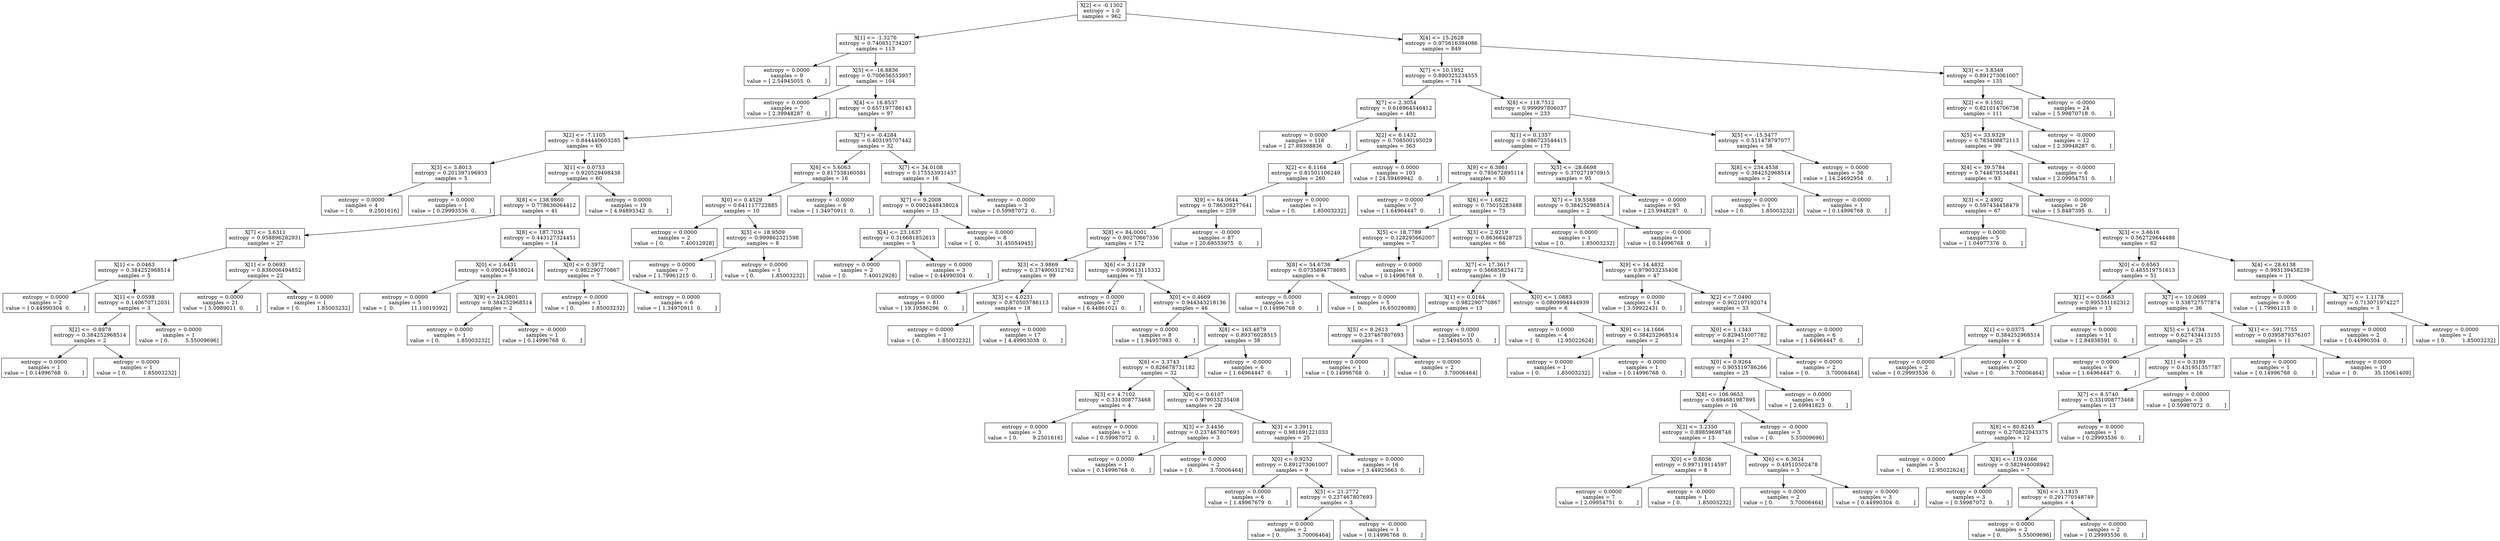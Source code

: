 digraph Tree {
0 [label="X[2] <= -0.1302\nentropy = 1.0\nsamples = 962", shape="box"] ;
1 [label="X[1] <= -1.3276\nentropy = 0.740851734207\nsamples = 113", shape="box"] ;
0 -> 1 ;
2 [label="entropy = 0.0000\nsamples = 9\nvalue = [ 2.54945055  0.        ]", shape="box"] ;
1 -> 2 ;
3 [label="X[5] <= -16.8836\nentropy = 0.700656553957\nsamples = 104", shape="box"] ;
1 -> 3 ;
4 [label="entropy = 0.0000\nsamples = 7\nvalue = [ 2.39948287  0.        ]", shape="box"] ;
3 -> 4 ;
5 [label="X[4] <= 16.8537\nentropy = 0.657197786143\nsamples = 97", shape="box"] ;
3 -> 5 ;
6 [label="X[2] <= -7.1105\nentropy = 0.844440603285\nsamples = 65", shape="box"] ;
5 -> 6 ;
7 [label="X[3] <= 3.8013\nentropy = 0.201397196933\nsamples = 5", shape="box"] ;
6 -> 7 ;
8 [label="entropy = 0.0000\nsamples = 4\nvalue = [ 0.         9.2501616]", shape="box"] ;
7 -> 8 ;
9 [label="entropy = 0.0000\nsamples = 1\nvalue = [ 0.29993536  0.        ]", shape="box"] ;
7 -> 9 ;
10 [label="X[1] <= 0.0753\nentropy = 0.920529498438\nsamples = 60", shape="box"] ;
6 -> 10 ;
11 [label="X[8] <= 138.9860\nentropy = 0.778636064412\nsamples = 41", shape="box"] ;
10 -> 11 ;
12 [label="X[7] <= 3.6311\nentropy = 0.958896282931\nsamples = 27", shape="box"] ;
11 -> 12 ;
13 [label="X[1] <= 0.0463\nentropy = 0.384252968514\nsamples = 5", shape="box"] ;
12 -> 13 ;
14 [label="entropy = 0.0000\nsamples = 2\nvalue = [ 0.44990304  0.        ]", shape="box"] ;
13 -> 14 ;
15 [label="X[1] <= 0.0598\nentropy = 0.140670712031\nsamples = 3", shape="box"] ;
13 -> 15 ;
16 [label="X[2] <= -0.8978\nentropy = 0.384252968514\nsamples = 2", shape="box"] ;
15 -> 16 ;
17 [label="entropy = 0.0000\nsamples = 1\nvalue = [ 0.14996768  0.        ]", shape="box"] ;
16 -> 17 ;
18 [label="entropy = 0.0000\nsamples = 1\nvalue = [ 0.          1.85003232]", shape="box"] ;
16 -> 18 ;
19 [label="entropy = 0.0000\nsamples = 1\nvalue = [ 0.          5.55009696]", shape="box"] ;
15 -> 19 ;
20 [label="X[1] <= 0.0693\nentropy = 0.836006494852\nsamples = 22", shape="box"] ;
12 -> 20 ;
21 [label="entropy = 0.0000\nsamples = 21\nvalue = [ 5.0989011  0.       ]", shape="box"] ;
20 -> 21 ;
22 [label="entropy = 0.0000\nsamples = 1\nvalue = [ 0.          1.85003232]", shape="box"] ;
20 -> 22 ;
23 [label="X[8] <= 187.7034\nentropy = 0.443127324451\nsamples = 14", shape="box"] ;
11 -> 23 ;
24 [label="X[0] <= 1.6431\nentropy = 0.0902448438024\nsamples = 7", shape="box"] ;
23 -> 24 ;
25 [label="entropy = 0.0000\nsamples = 5\nvalue = [  0.          11.10019392]", shape="box"] ;
24 -> 25 ;
26 [label="X[9] <= 24.0801\nentropy = 0.384252968514\nsamples = 2", shape="box"] ;
24 -> 26 ;
27 [label="entropy = 0.0000\nsamples = 1\nvalue = [ 0.          1.85003232]", shape="box"] ;
26 -> 27 ;
28 [label="entropy = -0.0000\nsamples = 1\nvalue = [ 0.14996768  0.        ]", shape="box"] ;
26 -> 28 ;
29 [label="X[0] <= 0.3972\nentropy = 0.982290770867\nsamples = 7", shape="box"] ;
23 -> 29 ;
30 [label="entropy = 0.0000\nsamples = 1\nvalue = [ 0.          1.85003232]", shape="box"] ;
29 -> 30 ;
31 [label="entropy = 0.0000\nsamples = 6\nvalue = [ 1.34970911  0.        ]", shape="box"] ;
29 -> 31 ;
32 [label="entropy = 0.0000\nsamples = 19\nvalue = [ 4.94893342  0.        ]", shape="box"] ;
10 -> 32 ;
33 [label="X[7] <= -0.4284\nentropy = 0.403195707442\nsamples = 32", shape="box"] ;
5 -> 33 ;
34 [label="X[6] <= 5.6063\nentropy = 0.817538160581\nsamples = 16", shape="box"] ;
33 -> 34 ;
35 [label="X[0] <= 0.4529\nentropy = 0.641117722885\nsamples = 10", shape="box"] ;
34 -> 35 ;
36 [label="entropy = 0.0000\nsamples = 2\nvalue = [ 0.          7.40012928]", shape="box"] ;
35 -> 36 ;
37 [label="X[5] <= 18.9509\nentropy = 0.999862321598\nsamples = 8", shape="box"] ;
35 -> 37 ;
38 [label="entropy = 0.0000\nsamples = 7\nvalue = [ 1.79961215  0.        ]", shape="box"] ;
37 -> 38 ;
39 [label="entropy = 0.0000\nsamples = 1\nvalue = [ 0.          1.85003232]", shape="box"] ;
37 -> 39 ;
40 [label="entropy = -0.0000\nsamples = 6\nvalue = [ 1.34970911  0.        ]", shape="box"] ;
34 -> 40 ;
41 [label="X[7] <= 34.0108\nentropy = 0.175533931437\nsamples = 16", shape="box"] ;
33 -> 41 ;
42 [label="X[7] <= 9.2008\nentropy = 0.0902448438024\nsamples = 13", shape="box"] ;
41 -> 42 ;
43 [label="X[4] <= 23.1637\nentropy = 0.316681852613\nsamples = 5", shape="box"] ;
42 -> 43 ;
44 [label="entropy = 0.0000\nsamples = 2\nvalue = [ 0.          7.40012928]", shape="box"] ;
43 -> 44 ;
45 [label="entropy = 0.0000\nsamples = 3\nvalue = [ 0.44990304  0.        ]", shape="box"] ;
43 -> 45 ;
46 [label="entropy = 0.0000\nsamples = 8\nvalue = [  0.          31.45054945]", shape="box"] ;
42 -> 46 ;
47 [label="entropy = -0.0000\nsamples = 3\nvalue = [ 0.59987072  0.        ]", shape="box"] ;
41 -> 47 ;
48 [label="X[4] <= 15.2628\nentropy = 0.975616394086\nsamples = 849", shape="box"] ;
0 -> 48 ;
49 [label="X[7] <= 10.1952\nentropy = 0.890325234555\nsamples = 714", shape="box"] ;
48 -> 49 ;
50 [label="X[7] <= 2.3054\nentropy = 0.616964546412\nsamples = 481", shape="box"] ;
49 -> 50 ;
51 [label="entropy = 0.0000\nsamples = 118\nvalue = [ 27.89398836   0.        ]", shape="box"] ;
50 -> 51 ;
52 [label="X[2] <= 6.1432\nentropy = 0.708500195029\nsamples = 363", shape="box"] ;
50 -> 52 ;
53 [label="X[2] <= 6.1164\nentropy = 0.81501106249\nsamples = 260", shape="box"] ;
52 -> 53 ;
54 [label="X[9] <= 64.0644\nentropy = 0.786308277641\nsamples = 259", shape="box"] ;
53 -> 54 ;
55 [label="X[8] <= 84.0001\nentropy = 0.90270667336\nsamples = 172", shape="box"] ;
54 -> 55 ;
56 [label="X[3] <= 3.9869\nentropy = 0.374900312762\nsamples = 99", shape="box"] ;
55 -> 56 ;
57 [label="entropy = 0.0000\nsamples = 81\nvalue = [ 19.19586296   0.        ]", shape="box"] ;
56 -> 57 ;
58 [label="X[3] <= 4.0231\nentropy = 0.870505786113\nsamples = 18", shape="box"] ;
56 -> 58 ;
59 [label="entropy = 0.0000\nsamples = 1\nvalue = [ 0.          1.85003232]", shape="box"] ;
58 -> 59 ;
60 [label="entropy = 0.0000\nsamples = 17\nvalue = [ 4.49903038  0.        ]", shape="box"] ;
58 -> 60 ;
61 [label="X[6] <= 3.1129\nentropy = 0.999613115332\nsamples = 73", shape="box"] ;
55 -> 61 ;
62 [label="entropy = 0.0000\nsamples = 27\nvalue = [ 6.44861021  0.        ]", shape="box"] ;
61 -> 62 ;
63 [label="X[0] <= 0.4669\nentropy = 0.944343218136\nsamples = 46", shape="box"] ;
61 -> 63 ;
64 [label="entropy = 0.0000\nsamples = 8\nvalue = [ 1.94957983  0.        ]", shape="box"] ;
63 -> 64 ;
65 [label="X[8] <= 163.4879\nentropy = 0.89376028515\nsamples = 38", shape="box"] ;
63 -> 65 ;
66 [label="X[6] <= 3.3743\nentropy = 0.826678731182\nsamples = 32", shape="box"] ;
65 -> 66 ;
67 [label="X[3] <= 4.7102\nentropy = 0.331008773468\nsamples = 4", shape="box"] ;
66 -> 67 ;
68 [label="entropy = 0.0000\nsamples = 3\nvalue = [ 0.         9.2501616]", shape="box"] ;
67 -> 68 ;
69 [label="entropy = 0.0000\nsamples = 1\nvalue = [ 0.59987072  0.        ]", shape="box"] ;
67 -> 69 ;
70 [label="X[0] <= 0.6107\nentropy = 0.979033235408\nsamples = 28", shape="box"] ;
66 -> 70 ;
71 [label="X[3] <= 3.4456\nentropy = 0.237467807693\nsamples = 3", shape="box"] ;
70 -> 71 ;
72 [label="entropy = 0.0000\nsamples = 1\nvalue = [ 0.14996768  0.        ]", shape="box"] ;
71 -> 72 ;
73 [label="entropy = 0.0000\nsamples = 2\nvalue = [ 0.          3.70006464]", shape="box"] ;
71 -> 73 ;
74 [label="X[3] <= 3.3911\nentropy = 0.981691221033\nsamples = 25", shape="box"] ;
70 -> 74 ;
75 [label="X[0] <= 0.9252\nentropy = 0.891273061007\nsamples = 9", shape="box"] ;
74 -> 75 ;
76 [label="entropy = 0.0000\nsamples = 6\nvalue = [ 1.49967679  0.        ]", shape="box"] ;
75 -> 76 ;
77 [label="X[5] <= 21.2772\nentropy = 0.237467807693\nsamples = 3", shape="box"] ;
75 -> 77 ;
78 [label="entropy = 0.0000\nsamples = 2\nvalue = [ 0.          3.70006464]", shape="box"] ;
77 -> 78 ;
79 [label="entropy = -0.0000\nsamples = 1\nvalue = [ 0.14996768  0.        ]", shape="box"] ;
77 -> 79 ;
80 [label="entropy = 0.0000\nsamples = 16\nvalue = [ 3.44925663  0.        ]", shape="box"] ;
74 -> 80 ;
81 [label="entropy = -0.0000\nsamples = 6\nvalue = [ 1.64964447  0.        ]", shape="box"] ;
65 -> 81 ;
82 [label="entropy = -0.0000\nsamples = 87\nvalue = [ 20.69553975   0.        ]", shape="box"] ;
54 -> 82 ;
83 [label="entropy = 0.0000\nsamples = 1\nvalue = [ 0.          1.85003232]", shape="box"] ;
53 -> 83 ;
84 [label="entropy = 0.0000\nsamples = 103\nvalue = [ 24.59469942   0.        ]", shape="box"] ;
52 -> 84 ;
85 [label="X[8] <= 118.7512\nentropy = 0.999997806037\nsamples = 233", shape="box"] ;
49 -> 85 ;
86 [label="X[1] <= 0.1357\nentropy = 0.986723544415\nsamples = 175", shape="box"] ;
85 -> 86 ;
87 [label="X[9] <= 6.3861\nentropy = 0.785672895114\nsamples = 80", shape="box"] ;
86 -> 87 ;
88 [label="entropy = 0.0000\nsamples = 7\nvalue = [ 1.64964447  0.        ]", shape="box"] ;
87 -> 88 ;
89 [label="X[6] <= 1.6822\nentropy = 0.75015283488\nsamples = 73", shape="box"] ;
87 -> 89 ;
90 [label="X[5] <= 18.7789\nentropy = 0.128295662007\nsamples = 7", shape="box"] ;
89 -> 90 ;
91 [label="X[8] <= 54.6736\nentropy = 0.0735894778695\nsamples = 6", shape="box"] ;
90 -> 91 ;
92 [label="entropy = 0.0000\nsamples = 1\nvalue = [ 0.14996768  0.        ]", shape="box"] ;
91 -> 92 ;
93 [label="entropy = 0.0000\nsamples = 5\nvalue = [  0.          16.65029089]", shape="box"] ;
91 -> 93 ;
94 [label="entropy = 0.0000\nsamples = 1\nvalue = [ 0.14996768  0.        ]", shape="box"] ;
90 -> 94 ;
95 [label="X[3] <= 2.9219\nentropy = 0.86366428725\nsamples = 66", shape="box"] ;
89 -> 95 ;
96 [label="X[7] <= 17.3617\nentropy = 0.566858254172\nsamples = 19", shape="box"] ;
95 -> 96 ;
97 [label="X[1] <= 0.0164\nentropy = 0.982290770867\nsamples = 13", shape="box"] ;
96 -> 97 ;
98 [label="X[5] <= 8.2613\nentropy = 0.237467807693\nsamples = 3", shape="box"] ;
97 -> 98 ;
99 [label="entropy = 0.0000\nsamples = 1\nvalue = [ 0.14996768  0.        ]", shape="box"] ;
98 -> 99 ;
100 [label="entropy = 0.0000\nsamples = 2\nvalue = [ 0.          3.70006464]", shape="box"] ;
98 -> 100 ;
101 [label="entropy = 0.0000\nsamples = 10\nvalue = [ 2.54945055  0.        ]", shape="box"] ;
97 -> 101 ;
102 [label="X[0] <= 1.0883\nentropy = 0.0809994444939\nsamples = 6", shape="box"] ;
96 -> 102 ;
103 [label="entropy = 0.0000\nsamples = 4\nvalue = [  0.          12.95022624]", shape="box"] ;
102 -> 103 ;
104 [label="X[9] <= 14.1666\nentropy = 0.384252968514\nsamples = 2", shape="box"] ;
102 -> 104 ;
105 [label="entropy = 0.0000\nsamples = 1\nvalue = [ 0.          1.85003232]", shape="box"] ;
104 -> 105 ;
106 [label="entropy = -0.0000\nsamples = 1\nvalue = [ 0.14996768  0.        ]", shape="box"] ;
104 -> 106 ;
107 [label="X[9] <= 14.4832\nentropy = 0.979033235408\nsamples = 47", shape="box"] ;
95 -> 107 ;
108 [label="entropy = 0.0000\nsamples = 14\nvalue = [ 3.59922431  0.        ]", shape="box"] ;
107 -> 108 ;
109 [label="X[2] <= 7.0490\nentropy = 0.902107192074\nsamples = 33", shape="box"] ;
107 -> 109 ;
110 [label="X[0] <= 1.1343\nentropy = 0.829451007782\nsamples = 27", shape="box"] ;
109 -> 110 ;
111 [label="X[0] <= 0.9264\nentropy = 0.905519786266\nsamples = 25", shape="box"] ;
110 -> 111 ;
112 [label="X[8] <= 106.9653\nentropy = 0.694681987895\nsamples = 16", shape="box"] ;
111 -> 112 ;
113 [label="X[2] <= 3.2350\nentropy = 0.89859698748\nsamples = 13", shape="box"] ;
112 -> 113 ;
114 [label="X[0] <= 0.8036\nentropy = 0.997119114597\nsamples = 8", shape="box"] ;
113 -> 114 ;
115 [label="entropy = 0.0000\nsamples = 7\nvalue = [ 2.09954751  0.        ]", shape="box"] ;
114 -> 115 ;
116 [label="entropy = -0.0000\nsamples = 1\nvalue = [ 0.          1.85003232]", shape="box"] ;
114 -> 116 ;
117 [label="X[6] <= 6.3624\nentropy = 0.49510502478\nsamples = 5", shape="box"] ;
113 -> 117 ;
118 [label="entropy = 0.0000\nsamples = 2\nvalue = [ 0.          3.70006464]", shape="box"] ;
117 -> 118 ;
119 [label="entropy = 0.0000\nsamples = 3\nvalue = [ 0.44990304  0.        ]", shape="box"] ;
117 -> 119 ;
120 [label="entropy = -0.0000\nsamples = 3\nvalue = [ 0.          5.55009696]", shape="box"] ;
112 -> 120 ;
121 [label="entropy = 0.0000\nsamples = 9\nvalue = [ 2.69941823  0.        ]", shape="box"] ;
111 -> 121 ;
122 [label="entropy = 0.0000\nsamples = 2\nvalue = [ 0.          3.70006464]", shape="box"] ;
110 -> 122 ;
123 [label="entropy = 0.0000\nsamples = 6\nvalue = [ 1.64964447  0.        ]", shape="box"] ;
109 -> 123 ;
124 [label="X[5] <= -28.6698\nentropy = 0.370271970915\nsamples = 95", shape="box"] ;
86 -> 124 ;
125 [label="X[7] <= 19.5588\nentropy = 0.384252968514\nsamples = 2", shape="box"] ;
124 -> 125 ;
126 [label="entropy = 0.0000\nsamples = 1\nvalue = [ 0.          1.85003232]", shape="box"] ;
125 -> 126 ;
127 [label="entropy = -0.0000\nsamples = 1\nvalue = [ 0.14996768  0.        ]", shape="box"] ;
125 -> 127 ;
128 [label="entropy = -0.0000\nsamples = 93\nvalue = [ 23.9948287   0.       ]", shape="box"] ;
124 -> 128 ;
129 [label="X[5] <= -15.5477\nentropy = 0.511478797077\nsamples = 58", shape="box"] ;
85 -> 129 ;
130 [label="X[8] <= 234.4538\nentropy = 0.384252968514\nsamples = 2", shape="box"] ;
129 -> 130 ;
131 [label="entropy = 0.0000\nsamples = 1\nvalue = [ 0.          1.85003232]", shape="box"] ;
130 -> 131 ;
132 [label="entropy = -0.0000\nsamples = 1\nvalue = [ 0.14996768  0.        ]", shape="box"] ;
130 -> 132 ;
133 [label="entropy = 0.0000\nsamples = 56\nvalue = [ 14.24692954   0.        ]", shape="box"] ;
129 -> 133 ;
134 [label="X[3] <= 3.8349\nentropy = 0.891273061007\nsamples = 135", shape="box"] ;
48 -> 134 ;
135 [label="X[2] <= 9.1502\nentropy = 0.821014706738\nsamples = 111", shape="box"] ;
134 -> 135 ;
136 [label="X[5] <= 33.9329\nentropy = 0.783408872113\nsamples = 99", shape="box"] ;
135 -> 136 ;
137 [label="X[4] <= 39.5784\nentropy = 0.744679534841\nsamples = 93", shape="box"] ;
136 -> 137 ;
138 [label="X[3] <= 2.4902\nentropy = 0.597434458479\nsamples = 67", shape="box"] ;
137 -> 138 ;
139 [label="entropy = 0.0000\nsamples = 5\nvalue = [ 1.04977376  0.        ]", shape="box"] ;
138 -> 139 ;
140 [label="X[3] <= 3.6616\nentropy = 0.562729644488\nsamples = 62", shape="box"] ;
138 -> 140 ;
141 [label="X[0] <= 0.6563\nentropy = 0.485519751613\nsamples = 51", shape="box"] ;
140 -> 141 ;
142 [label="X[1] <= 0.0663\nentropy = 0.995331162312\nsamples = 15", shape="box"] ;
141 -> 142 ;
143 [label="X[1] <= 0.0375\nentropy = 0.384252968514\nsamples = 4", shape="box"] ;
142 -> 143 ;
144 [label="entropy = 0.0000\nsamples = 2\nvalue = [ 0.29993536  0.        ]", shape="box"] ;
143 -> 144 ;
145 [label="entropy = 0.0000\nsamples = 2\nvalue = [ 0.          3.70006464]", shape="box"] ;
143 -> 145 ;
146 [label="entropy = 0.0000\nsamples = 11\nvalue = [ 2.84938591  0.        ]", shape="box"] ;
142 -> 146 ;
147 [label="X[7] <= 10.0699\nentropy = 0.338727577874\nsamples = 36", shape="box"] ;
141 -> 147 ;
148 [label="X[5] <= 1.6734\nentropy = 0.627434413155\nsamples = 25", shape="box"] ;
147 -> 148 ;
149 [label="entropy = 0.0000\nsamples = 9\nvalue = [ 1.64964447  0.        ]", shape="box"] ;
148 -> 149 ;
150 [label="X[1] <= 0.3189\nentropy = 0.431951357787\nsamples = 16", shape="box"] ;
148 -> 150 ;
151 [label="X[7] <= 8.5740\nentropy = 0.331008773468\nsamples = 13", shape="box"] ;
150 -> 151 ;
152 [label="X[8] <= 80.8245\nentropy = 0.270822043375\nsamples = 12", shape="box"] ;
151 -> 152 ;
153 [label="entropy = 0.0000\nsamples = 5\nvalue = [  0.          12.95022624]", shape="box"] ;
152 -> 153 ;
154 [label="X[8] <= 119.0366\nentropy = 0.582946008942\nsamples = 7", shape="box"] ;
152 -> 154 ;
155 [label="entropy = 0.0000\nsamples = 3\nvalue = [ 0.59987072  0.        ]", shape="box"] ;
154 -> 155 ;
156 [label="X[6] <= 3.1815\nentropy = 0.291770548749\nsamples = 4", shape="box"] ;
154 -> 156 ;
157 [label="entropy = 0.0000\nsamples = 2\nvalue = [ 0.          5.55009696]", shape="box"] ;
156 -> 157 ;
158 [label="entropy = 0.0000\nsamples = 2\nvalue = [ 0.29993536  0.        ]", shape="box"] ;
156 -> 158 ;
159 [label="entropy = 0.0000\nsamples = 1\nvalue = [ 0.29993536  0.        ]", shape="box"] ;
151 -> 159 ;
160 [label="entropy = 0.0000\nsamples = 3\nvalue = [ 0.59987072  0.        ]", shape="box"] ;
150 -> 160 ;
161 [label="X[1] <= -591.7755\nentropy = 0.0395879376107\nsamples = 11", shape="box"] ;
147 -> 161 ;
162 [label="entropy = 0.0000\nsamples = 1\nvalue = [ 0.14996768  0.        ]", shape="box"] ;
161 -> 162 ;
163 [label="entropy = 0.0000\nsamples = 10\nvalue = [  0.          35.15061409]", shape="box"] ;
161 -> 163 ;
164 [label="X[4] <= 28.6138\nentropy = 0.993139458239\nsamples = 11", shape="box"] ;
140 -> 164 ;
165 [label="entropy = 0.0000\nsamples = 8\nvalue = [ 1.79961215  0.        ]", shape="box"] ;
164 -> 165 ;
166 [label="X[7] <= 1.1178\nentropy = 0.713071974227\nsamples = 3", shape="box"] ;
164 -> 166 ;
167 [label="entropy = 0.0000\nsamples = 2\nvalue = [ 0.44990304  0.        ]", shape="box"] ;
166 -> 167 ;
168 [label="entropy = 0.0000\nsamples = 1\nvalue = [ 0.          1.85003232]", shape="box"] ;
166 -> 168 ;
169 [label="entropy = -0.0000\nsamples = 26\nvalue = [ 5.8487395  0.       ]", shape="box"] ;
137 -> 169 ;
170 [label="entropy = -0.0000\nsamples = 6\nvalue = [ 2.09954751  0.        ]", shape="box"] ;
136 -> 170 ;
171 [label="entropy = -0.0000\nsamples = 12\nvalue = [ 2.39948287  0.        ]", shape="box"] ;
135 -> 171 ;
172 [label="entropy = -0.0000\nsamples = 24\nvalue = [ 5.99870718  0.        ]", shape="box"] ;
134 -> 172 ;
}